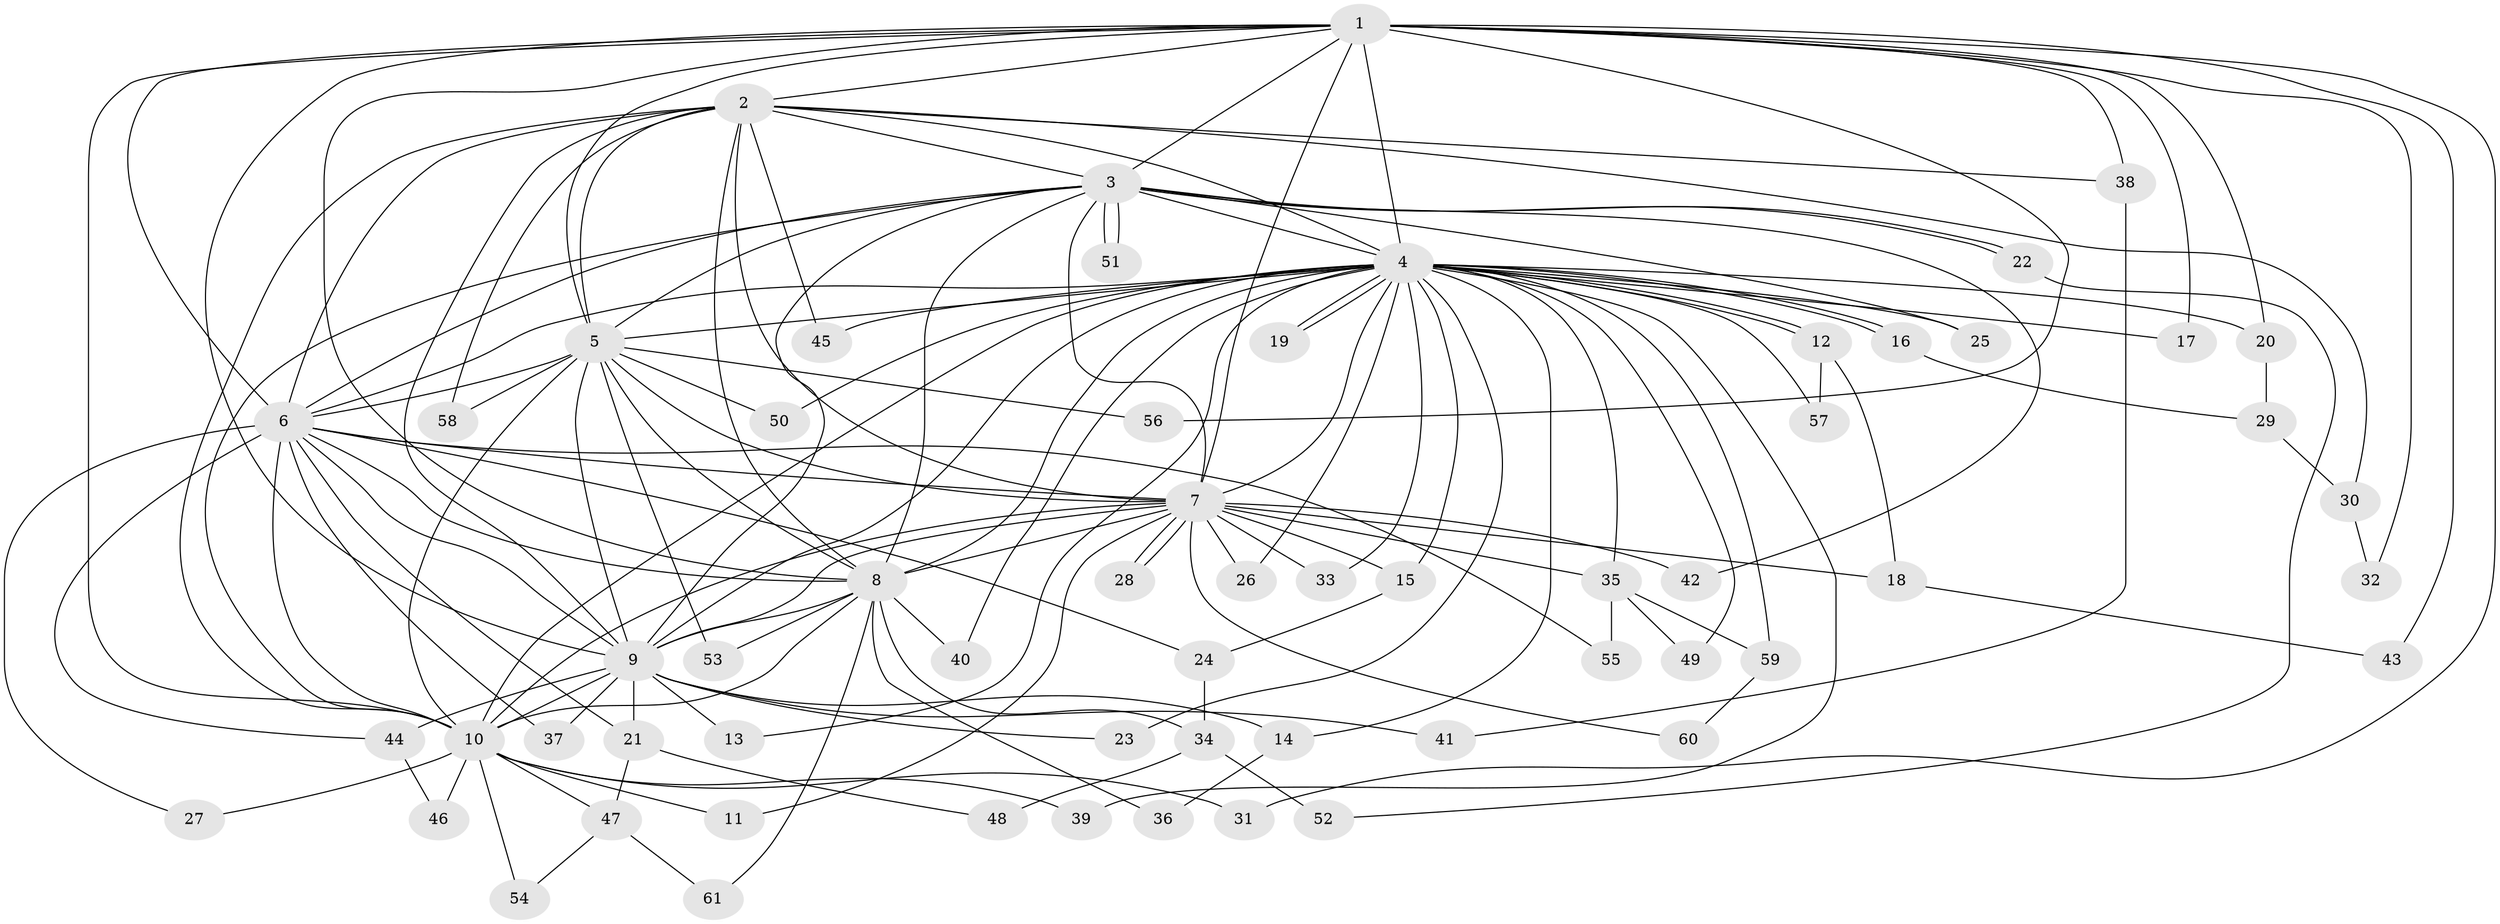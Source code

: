 // coarse degree distribution, {18: 0.043478260869565216, 11: 0.021739130434782608, 12: 0.021739130434782608, 28: 0.021739130434782608, 13: 0.021739130434782608, 16: 0.021739130434782608, 14: 0.021739130434782608, 2: 0.5434782608695652, 3: 0.17391304347826086, 4: 0.06521739130434782, 1: 0.021739130434782608, 5: 0.021739130434782608}
// Generated by graph-tools (version 1.1) at 2025/41/03/06/25 10:41:41]
// undirected, 61 vertices, 147 edges
graph export_dot {
graph [start="1"]
  node [color=gray90,style=filled];
  1;
  2;
  3;
  4;
  5;
  6;
  7;
  8;
  9;
  10;
  11;
  12;
  13;
  14;
  15;
  16;
  17;
  18;
  19;
  20;
  21;
  22;
  23;
  24;
  25;
  26;
  27;
  28;
  29;
  30;
  31;
  32;
  33;
  34;
  35;
  36;
  37;
  38;
  39;
  40;
  41;
  42;
  43;
  44;
  45;
  46;
  47;
  48;
  49;
  50;
  51;
  52;
  53;
  54;
  55;
  56;
  57;
  58;
  59;
  60;
  61;
  1 -- 2;
  1 -- 3;
  1 -- 4;
  1 -- 5;
  1 -- 6;
  1 -- 7;
  1 -- 8;
  1 -- 9;
  1 -- 10;
  1 -- 17;
  1 -- 20;
  1 -- 31;
  1 -- 32;
  1 -- 38;
  1 -- 43;
  1 -- 56;
  2 -- 3;
  2 -- 4;
  2 -- 5;
  2 -- 6;
  2 -- 7;
  2 -- 8;
  2 -- 9;
  2 -- 10;
  2 -- 30;
  2 -- 38;
  2 -- 45;
  2 -- 58;
  3 -- 4;
  3 -- 5;
  3 -- 6;
  3 -- 7;
  3 -- 8;
  3 -- 9;
  3 -- 10;
  3 -- 22;
  3 -- 22;
  3 -- 25;
  3 -- 42;
  3 -- 51;
  3 -- 51;
  4 -- 5;
  4 -- 6;
  4 -- 7;
  4 -- 8;
  4 -- 9;
  4 -- 10;
  4 -- 12;
  4 -- 12;
  4 -- 13;
  4 -- 14;
  4 -- 15;
  4 -- 16;
  4 -- 16;
  4 -- 17;
  4 -- 19;
  4 -- 19;
  4 -- 20;
  4 -- 23;
  4 -- 25;
  4 -- 26;
  4 -- 33;
  4 -- 35;
  4 -- 39;
  4 -- 40;
  4 -- 45;
  4 -- 49;
  4 -- 50;
  4 -- 57;
  4 -- 59;
  5 -- 6;
  5 -- 7;
  5 -- 8;
  5 -- 9;
  5 -- 10;
  5 -- 50;
  5 -- 53;
  5 -- 56;
  5 -- 58;
  6 -- 7;
  6 -- 8;
  6 -- 9;
  6 -- 10;
  6 -- 21;
  6 -- 24;
  6 -- 27;
  6 -- 37;
  6 -- 44;
  6 -- 55;
  7 -- 8;
  7 -- 9;
  7 -- 10;
  7 -- 11;
  7 -- 15;
  7 -- 18;
  7 -- 26;
  7 -- 28;
  7 -- 28;
  7 -- 33;
  7 -- 35;
  7 -- 42;
  7 -- 60;
  8 -- 9;
  8 -- 10;
  8 -- 34;
  8 -- 36;
  8 -- 40;
  8 -- 53;
  8 -- 61;
  9 -- 10;
  9 -- 13;
  9 -- 14;
  9 -- 21;
  9 -- 23;
  9 -- 37;
  9 -- 41;
  9 -- 44;
  10 -- 11;
  10 -- 27;
  10 -- 31;
  10 -- 39;
  10 -- 46;
  10 -- 47;
  10 -- 54;
  12 -- 18;
  12 -- 57;
  14 -- 36;
  15 -- 24;
  16 -- 29;
  18 -- 43;
  20 -- 29;
  21 -- 47;
  21 -- 48;
  22 -- 52;
  24 -- 34;
  29 -- 30;
  30 -- 32;
  34 -- 48;
  34 -- 52;
  35 -- 49;
  35 -- 55;
  35 -- 59;
  38 -- 41;
  44 -- 46;
  47 -- 54;
  47 -- 61;
  59 -- 60;
}
